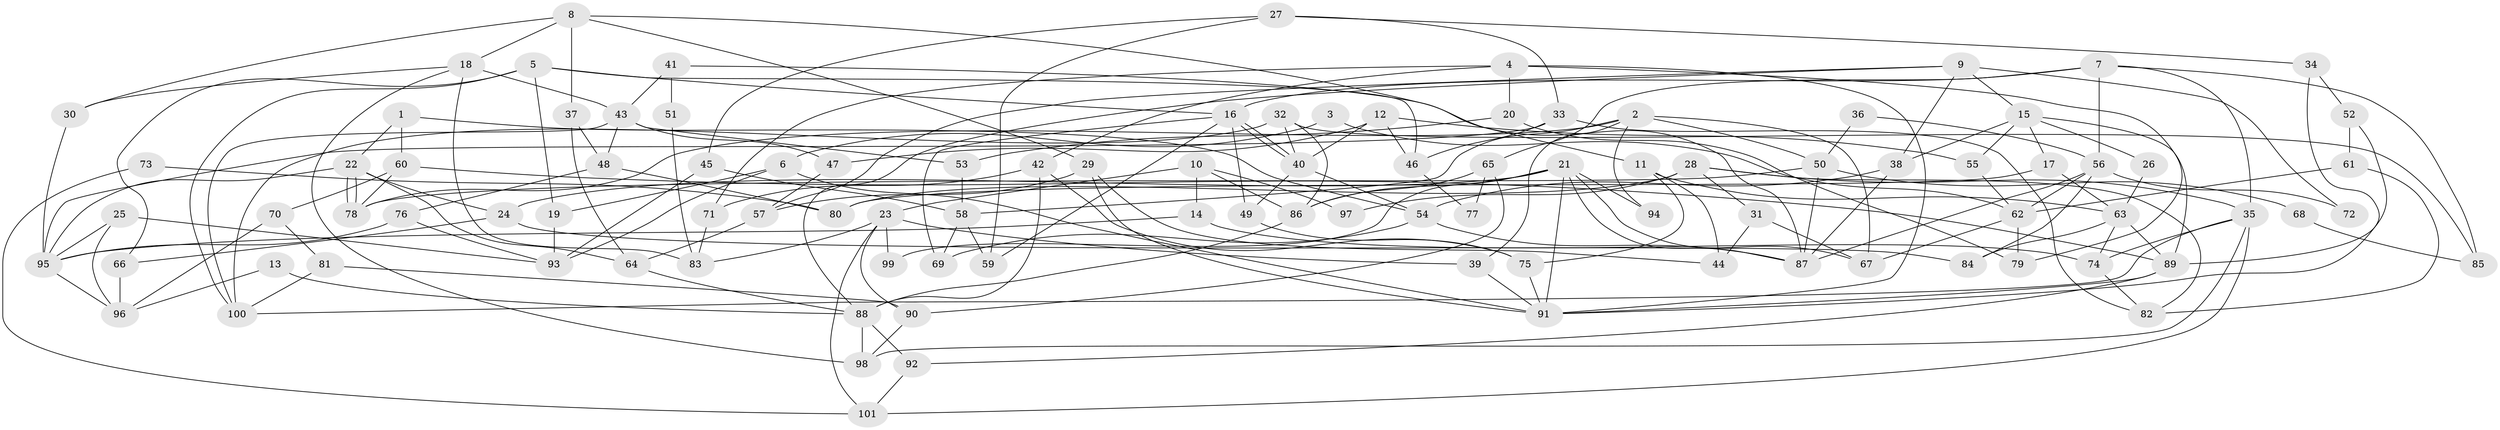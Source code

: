 // Generated by graph-tools (version 1.1) at 2025/15/03/09/25 04:15:14]
// undirected, 101 vertices, 202 edges
graph export_dot {
graph [start="1"]
  node [color=gray90,style=filled];
  1;
  2;
  3;
  4;
  5;
  6;
  7;
  8;
  9;
  10;
  11;
  12;
  13;
  14;
  15;
  16;
  17;
  18;
  19;
  20;
  21;
  22;
  23;
  24;
  25;
  26;
  27;
  28;
  29;
  30;
  31;
  32;
  33;
  34;
  35;
  36;
  37;
  38;
  39;
  40;
  41;
  42;
  43;
  44;
  45;
  46;
  47;
  48;
  49;
  50;
  51;
  52;
  53;
  54;
  55;
  56;
  57;
  58;
  59;
  60;
  61;
  62;
  63;
  64;
  65;
  66;
  67;
  68;
  69;
  70;
  71;
  72;
  73;
  74;
  75;
  76;
  77;
  78;
  79;
  80;
  81;
  82;
  83;
  84;
  85;
  86;
  87;
  88;
  89;
  90;
  91;
  92;
  93;
  94;
  95;
  96;
  97;
  98;
  99;
  100;
  101;
  1 -- 54;
  1 -- 22;
  1 -- 60;
  2 -- 39;
  2 -- 58;
  2 -- 50;
  2 -- 67;
  2 -- 78;
  2 -- 94;
  3 -- 6;
  3 -- 62;
  4 -- 91;
  4 -- 79;
  4 -- 20;
  4 -- 42;
  4 -- 71;
  5 -- 100;
  5 -- 16;
  5 -- 19;
  5 -- 46;
  5 -- 66;
  6 -- 91;
  6 -- 93;
  6 -- 19;
  7 -- 16;
  7 -- 35;
  7 -- 56;
  7 -- 65;
  7 -- 85;
  8 -- 29;
  8 -- 18;
  8 -- 11;
  8 -- 30;
  8 -- 37;
  9 -- 15;
  9 -- 88;
  9 -- 38;
  9 -- 57;
  9 -- 72;
  10 -- 14;
  10 -- 86;
  10 -- 23;
  10 -- 97;
  11 -- 75;
  11 -- 44;
  11 -- 63;
  12 -- 55;
  12 -- 46;
  12 -- 40;
  12 -- 47;
  13 -- 88;
  13 -- 96;
  14 -- 95;
  14 -- 74;
  15 -- 89;
  15 -- 38;
  15 -- 17;
  15 -- 26;
  15 -- 55;
  16 -- 40;
  16 -- 40;
  16 -- 49;
  16 -- 59;
  16 -- 69;
  17 -- 63;
  17 -- 80;
  18 -- 98;
  18 -- 30;
  18 -- 43;
  18 -- 83;
  19 -- 93;
  20 -- 53;
  20 -- 79;
  21 -- 24;
  21 -- 87;
  21 -- 67;
  21 -- 86;
  21 -- 91;
  21 -- 94;
  21 -- 99;
  22 -- 64;
  22 -- 78;
  22 -- 78;
  22 -- 24;
  22 -- 95;
  23 -- 101;
  23 -- 39;
  23 -- 83;
  23 -- 90;
  23 -- 99;
  24 -- 84;
  24 -- 66;
  25 -- 95;
  25 -- 96;
  25 -- 93;
  26 -- 63;
  27 -- 33;
  27 -- 59;
  27 -- 34;
  27 -- 45;
  28 -- 35;
  28 -- 31;
  28 -- 80;
  28 -- 82;
  28 -- 97;
  29 -- 57;
  29 -- 91;
  29 -- 44;
  30 -- 95;
  31 -- 44;
  31 -- 67;
  32 -- 86;
  32 -- 40;
  32 -- 85;
  32 -- 100;
  33 -- 95;
  33 -- 82;
  33 -- 46;
  34 -- 91;
  34 -- 52;
  35 -- 98;
  35 -- 100;
  35 -- 74;
  35 -- 101;
  36 -- 56;
  36 -- 50;
  37 -- 48;
  37 -- 64;
  38 -- 87;
  38 -- 54;
  39 -- 91;
  40 -- 49;
  40 -- 54;
  41 -- 43;
  41 -- 87;
  41 -- 51;
  42 -- 71;
  42 -- 75;
  42 -- 88;
  43 -- 48;
  43 -- 47;
  43 -- 53;
  43 -- 100;
  45 -- 93;
  45 -- 58;
  46 -- 77;
  47 -- 57;
  48 -- 76;
  48 -- 80;
  49 -- 75;
  50 -- 78;
  50 -- 68;
  50 -- 87;
  51 -- 83;
  52 -- 89;
  52 -- 61;
  53 -- 58;
  54 -- 69;
  54 -- 87;
  55 -- 62;
  56 -- 87;
  56 -- 62;
  56 -- 72;
  56 -- 84;
  57 -- 64;
  58 -- 69;
  58 -- 59;
  60 -- 78;
  60 -- 70;
  60 -- 89;
  61 -- 62;
  61 -- 82;
  62 -- 67;
  62 -- 79;
  63 -- 74;
  63 -- 84;
  63 -- 89;
  64 -- 88;
  65 -- 86;
  65 -- 77;
  65 -- 90;
  66 -- 96;
  68 -- 85;
  70 -- 81;
  70 -- 96;
  71 -- 83;
  73 -- 101;
  73 -- 80;
  74 -- 82;
  75 -- 91;
  76 -- 95;
  76 -- 93;
  81 -- 100;
  81 -- 90;
  86 -- 88;
  88 -- 92;
  88 -- 98;
  89 -- 91;
  89 -- 92;
  90 -- 98;
  92 -- 101;
  95 -- 96;
}
